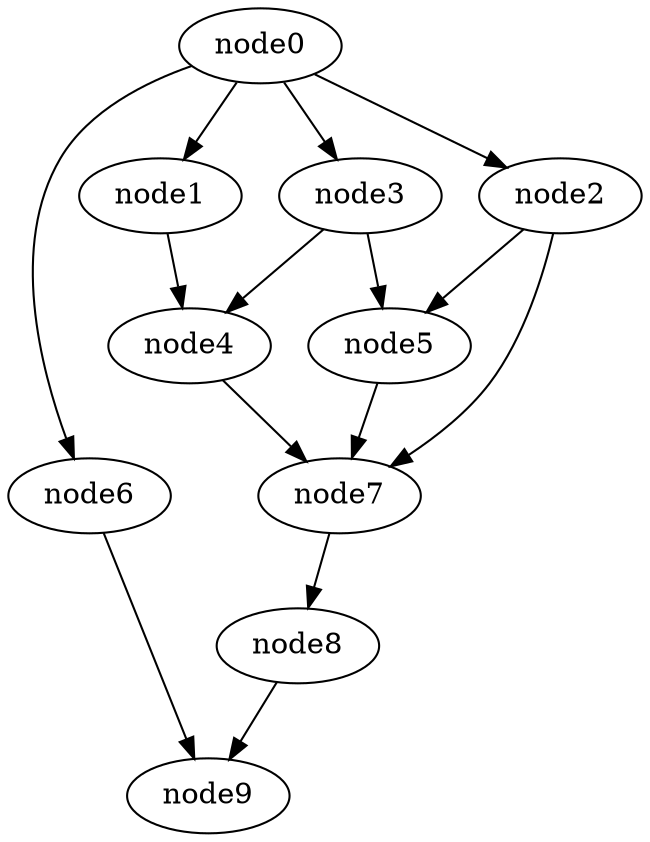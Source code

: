 digraph g{
	node9
	node8 -> node9
	node7 -> node8
	node6 -> node9
	node5 -> node7
	node4 -> node7
	node3 -> node5
	node3 -> node4
	node2 -> node7
	node2 -> node5
	node1 -> node4
	node0 -> node6
	node0 -> node3
	node0 -> node2
	node0 -> node1
}
